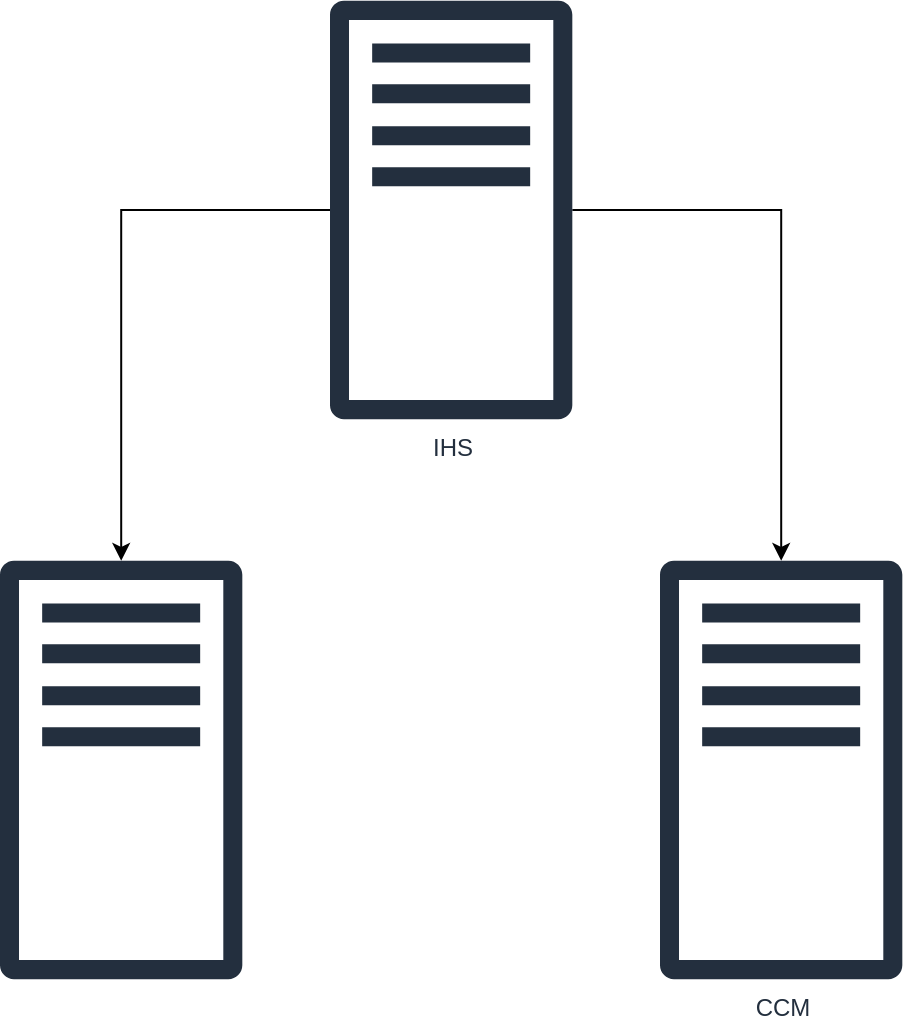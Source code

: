 <mxfile version="14.7.7" type="github">
  <diagram name="Page-1" id="822b0af5-4adb-64df-f703-e8dfc1f81529">
    <mxGraphModel dx="2060" dy="2057" grid="1" gridSize="10" guides="1" tooltips="1" connect="1" arrows="1" fold="1" page="1" pageScale="1" pageWidth="1100" pageHeight="850" background="none" math="0" shadow="0">
      <root>
        <mxCell id="0" />
        <mxCell id="1" parent="0" />
        <mxCell id="FbYdYbnR30jyznYOxVAP-3" value="" style="edgeStyle=orthogonalEdgeStyle;rounded=0;orthogonalLoop=1;jettySize=auto;html=1;" edge="1" parent="1" source="FbYdYbnR30jyznYOxVAP-1" target="FbYdYbnR30jyznYOxVAP-2">
          <mxGeometry relative="1" as="geometry" />
        </mxCell>
        <mxCell id="FbYdYbnR30jyznYOxVAP-6" style="edgeStyle=orthogonalEdgeStyle;rounded=0;orthogonalLoop=1;jettySize=auto;html=1;" edge="1" parent="1" source="FbYdYbnR30jyznYOxVAP-1" target="FbYdYbnR30jyznYOxVAP-4">
          <mxGeometry relative="1" as="geometry" />
        </mxCell>
        <mxCell id="FbYdYbnR30jyznYOxVAP-1" value="IHS" style="outlineConnect=0;fontColor=#232F3E;gradientColor=none;fillColor=#232F3E;strokeColor=none;dashed=0;verticalLabelPosition=bottom;verticalAlign=top;align=center;html=1;fontSize=12;fontStyle=0;aspect=fixed;pointerEvents=1;shape=mxgraph.aws4.traditional_server;" vertex="1" parent="1">
          <mxGeometry x="429" y="-10" width="121.16" height="210" as="geometry" />
        </mxCell>
        <mxCell id="FbYdYbnR30jyznYOxVAP-2" value="&lt;br&gt;" style="outlineConnect=0;fontColor=#232F3E;gradientColor=none;fillColor=#232F3E;strokeColor=none;dashed=0;verticalLabelPosition=bottom;verticalAlign=top;align=center;html=1;fontSize=12;fontStyle=0;aspect=fixed;pointerEvents=1;shape=mxgraph.aws4.traditional_server;" vertex="1" parent="1">
          <mxGeometry x="264" y="270" width="121.16" height="210" as="geometry" />
        </mxCell>
        <mxCell id="FbYdYbnR30jyznYOxVAP-4" value="CCM" style="outlineConnect=0;fontColor=#232F3E;gradientColor=none;fillColor=#232F3E;strokeColor=none;dashed=0;verticalLabelPosition=bottom;verticalAlign=top;align=center;html=1;fontSize=12;fontStyle=0;aspect=fixed;pointerEvents=1;shape=mxgraph.aws4.traditional_server;" vertex="1" parent="1">
          <mxGeometry x="594" y="270" width="121.16" height="210" as="geometry" />
        </mxCell>
      </root>
    </mxGraphModel>
  </diagram>
</mxfile>
